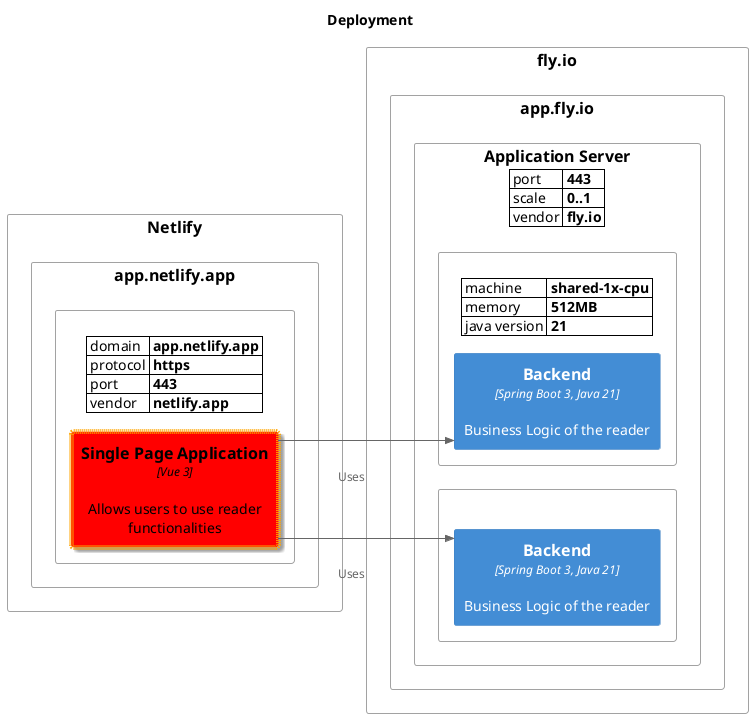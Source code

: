 @startuml
set separator none
!ENABLE_ALL_PLANT_ELEMENTS = 1
skinparam linetype ortho
skinparam nodesep 10
skinparam ranksep 150
left to right direction
title Deployment
!include <C4/C4>
!include <C4/C4_Context>
!include <C4/C4_Container>
!include <C4/C4_Deployment>
AddElementTag("HighlightedElement", $bgColor="red", $fontColor="black", $borderColor="orange", $shadowing="true", $shape="RoundedBox", $sprite="", $techn="Awesome technologies", $legendText="Awesome element", $legendSprite="", $borderStyle="DOTTED", $borderThickness="5")
AddRelTag("HighlightedRelation", $textColor="red", $lineColor="red", $lineStyle="DOTTED", $sprite="", $techn="", $legendText="Awesome relation", $legendSprite="", $lineThickness="2")
Deployment_Node(DeploymentNode_netlify, Netlify, $type="", $descr="", $sprite="", $tags="", $link="") {
Deployment_Node(DeploymentNode_app_netlify_app, app.netlify.app, $type="", $descr="", $sprite="", $tags="", $link="") {
    WithoutPropertyHeader()
    AddProperty("domain","app.netlify.app")
    AddProperty("protocol","https")
    AddProperty("port","443")
    AddProperty("vendor","netlify.app")
    Deployment_Node(ContainerInstance_auto_1675de47_92e3_4235_8691_176c443c1b48, , $type="", $descr="", $sprite="", $tags="", $link="") {
        Container($alias="Container_reader_frontend", $label="Single Page Application", $techn="Vue 3", $descr="Allows users to use reader functionalities", $sprite="", $tags="HighlightedElement", $link="", $baseShape="rectangle")
            }
        }
    }
Deployment_Node(DeploymentNode_auto_5fa98e7b_2137_44e7_8b0c_04044caa50e7, fly.io, $type="", $descr="", $sprite="", $tags="", $link="") {
Deployment_Node(DeploymentNode_app_fly_io, app.fly.io, $type="", $descr="", $sprite="", $tags="", $link="") {
    WithoutPropertyHeader()
    AddProperty("port","443")
    AddProperty("scale","0..1")
    AddProperty("vendor","fly.io")
    Deployment_Node(DeploymentNode_Application_Server, Application Server, $type="", $descr="", $sprite="", $tags="", $link="") {
        WithoutPropertyHeader()
        AddProperty("machine","shared-1x-cpu")
        AddProperty("memory","512MB")
        AddProperty("java version","21")
        Deployment_Node(ContainerInstance_auto_6804603b_9124_42a0_b46a_d6e47a5aa3b4, , $type="", $descr="", $sprite="", $tags="", $link="") {
            Container($alias="Container_reader_backend", $label="Backend", $techn="Spring Boot 3, Java 21", $descr="Business Logic of the reader", $sprite="", $tags="", $link="", $baseShape="rectangle")
                }
            Deployment_Node(ContainerInstance_auto_7a13d5ab_120c_42b8_b3e9_71bb6e3ad21f, , $type="", $descr="", $sprite="", $tags="", $link="") {
            Container($alias="Container_reader_backend_1", $label="Backend", $techn="Spring Boot 3, Java 21", $descr="Business Logic of the reader", $sprite="", $tags="", $link="", $baseShape="rectangle")
                }
            }
        }
    }
Rel($from="Container_reader_frontend", $to="Container_reader_backend", $label="", $techn="", $descr="Uses", $sprite="", $tags="", $link="")
Rel($from="Container_reader_frontend", $to="Container_reader_backend_1", $label="", $techn="", $descr="Uses", $sprite="", $tags="", $link="")
hide stereotypes
@enduml
